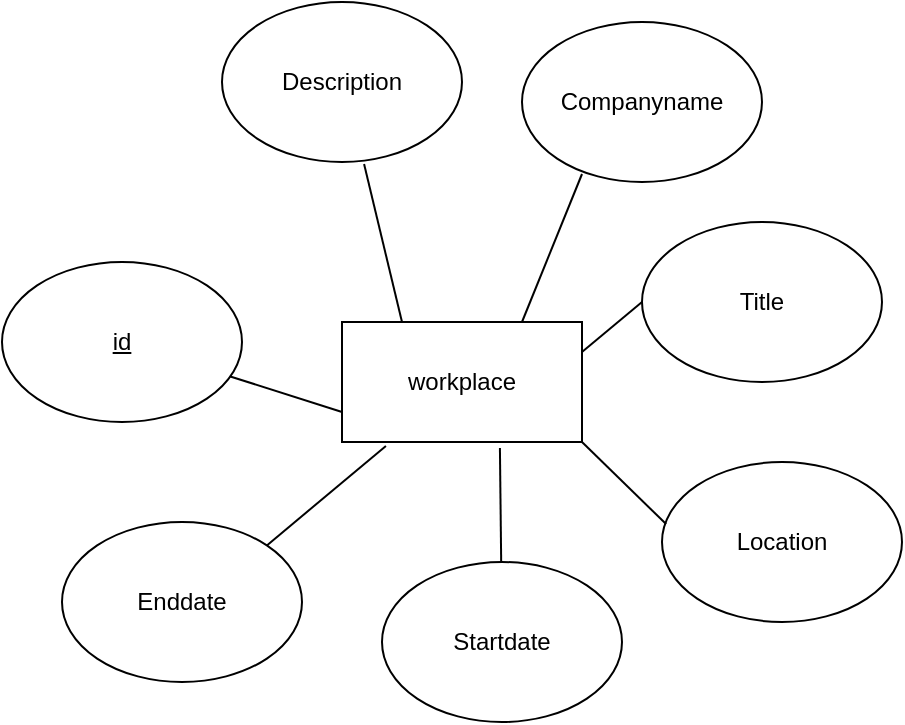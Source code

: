 <mxfile>
    <diagram id="eN7vBgGDWLyST6ZxWHC8" name="Page-1">
        <mxGraphModel dx="496" dy="553" grid="1" gridSize="10" guides="1" tooltips="1" connect="1" arrows="1" fold="1" page="1" pageScale="1" pageWidth="850" pageHeight="1100" math="0" shadow="0">
            <root>
                <mxCell id="0"/>
                <mxCell id="1" parent="0"/>
                <mxCell id="3" value="workplace" style="rounded=0;whiteSpace=wrap;html=1;" vertex="1" parent="1">
                    <mxGeometry x="200" y="370" width="120" height="60" as="geometry"/>
                </mxCell>
                <mxCell id="4" value="&lt;u&gt;id&lt;/u&gt;" style="ellipse;whiteSpace=wrap;html=1;" vertex="1" parent="1">
                    <mxGeometry x="30" y="340" width="120" height="80" as="geometry"/>
                </mxCell>
                <mxCell id="5" value="Companyname" style="ellipse;whiteSpace=wrap;html=1;" vertex="1" parent="1">
                    <mxGeometry x="290" y="220" width="120" height="80" as="geometry"/>
                </mxCell>
                <mxCell id="6" value="Title" style="ellipse;whiteSpace=wrap;html=1;" vertex="1" parent="1">
                    <mxGeometry x="350" y="320" width="120" height="80" as="geometry"/>
                </mxCell>
                <mxCell id="7" value="Location" style="ellipse;whiteSpace=wrap;html=1;" vertex="1" parent="1">
                    <mxGeometry x="360" y="440" width="120" height="80" as="geometry"/>
                </mxCell>
                <mxCell id="8" value="Startdate" style="ellipse;whiteSpace=wrap;html=1;" vertex="1" parent="1">
                    <mxGeometry x="220" y="490" width="120" height="80" as="geometry"/>
                </mxCell>
                <mxCell id="9" value="Enddate" style="ellipse;whiteSpace=wrap;html=1;" vertex="1" parent="1">
                    <mxGeometry x="60" y="470" width="120" height="80" as="geometry"/>
                </mxCell>
                <mxCell id="10" value="Description" style="ellipse;whiteSpace=wrap;html=1;" vertex="1" parent="1">
                    <mxGeometry x="140" y="210" width="120" height="80" as="geometry"/>
                </mxCell>
                <mxCell id="11" value="" style="endArrow=none;html=1;entryX=0.592;entryY=1.013;entryDx=0;entryDy=0;entryPerimeter=0;exitX=0.25;exitY=0;exitDx=0;exitDy=0;" edge="1" parent="1" source="3" target="10">
                    <mxGeometry width="50" height="50" relative="1" as="geometry">
                        <mxPoint x="230" y="420" as="sourcePoint"/>
                        <mxPoint x="280" y="370" as="targetPoint"/>
                    </mxGeometry>
                </mxCell>
                <mxCell id="12" value="" style="endArrow=none;html=1;entryX=0.25;entryY=0.95;entryDx=0;entryDy=0;entryPerimeter=0;exitX=0.75;exitY=0;exitDx=0;exitDy=0;" edge="1" parent="1" source="3" target="5">
                    <mxGeometry width="50" height="50" relative="1" as="geometry">
                        <mxPoint x="240" y="380" as="sourcePoint"/>
                        <mxPoint x="221.04" y="301.04" as="targetPoint"/>
                    </mxGeometry>
                </mxCell>
                <mxCell id="13" value="" style="endArrow=none;html=1;entryX=0;entryY=0.5;entryDx=0;entryDy=0;exitX=1;exitY=0.25;exitDx=0;exitDy=0;" edge="1" parent="1" source="3" target="6">
                    <mxGeometry width="50" height="50" relative="1" as="geometry">
                        <mxPoint x="300" y="380" as="sourcePoint"/>
                        <mxPoint x="330" y="306" as="targetPoint"/>
                    </mxGeometry>
                </mxCell>
                <mxCell id="14" value="" style="endArrow=none;html=1;entryX=0.017;entryY=0.388;entryDx=0;entryDy=0;exitX=1;exitY=1;exitDx=0;exitDy=0;entryPerimeter=0;" edge="1" parent="1" source="3" target="7">
                    <mxGeometry width="50" height="50" relative="1" as="geometry">
                        <mxPoint x="330" y="395" as="sourcePoint"/>
                        <mxPoint x="360" y="370" as="targetPoint"/>
                    </mxGeometry>
                </mxCell>
                <mxCell id="15" value="" style="endArrow=none;html=1;exitX=0.658;exitY=1.05;exitDx=0;exitDy=0;exitPerimeter=0;" edge="1" parent="1" source="3" target="8">
                    <mxGeometry width="50" height="50" relative="1" as="geometry">
                        <mxPoint x="330" y="440" as="sourcePoint"/>
                        <mxPoint x="372.04" y="481.04" as="targetPoint"/>
                    </mxGeometry>
                </mxCell>
                <mxCell id="16" value="" style="endArrow=none;html=1;exitX=0.183;exitY=1.033;exitDx=0;exitDy=0;exitPerimeter=0;entryX=1;entryY=0;entryDx=0;entryDy=0;" edge="1" parent="1" source="3" target="9">
                    <mxGeometry width="50" height="50" relative="1" as="geometry">
                        <mxPoint x="288.96" y="443" as="sourcePoint"/>
                        <mxPoint x="289.588" y="500.001" as="targetPoint"/>
                    </mxGeometry>
                </mxCell>
                <mxCell id="17" value="" style="endArrow=none;html=1;exitX=0;exitY=0.75;exitDx=0;exitDy=0;" edge="1" parent="1" source="3" target="4">
                    <mxGeometry width="50" height="50" relative="1" as="geometry">
                        <mxPoint x="231.96" y="441.98" as="sourcePoint"/>
                        <mxPoint x="172.426" y="491.716" as="targetPoint"/>
                    </mxGeometry>
                </mxCell>
            </root>
        </mxGraphModel>
    </diagram>
</mxfile>